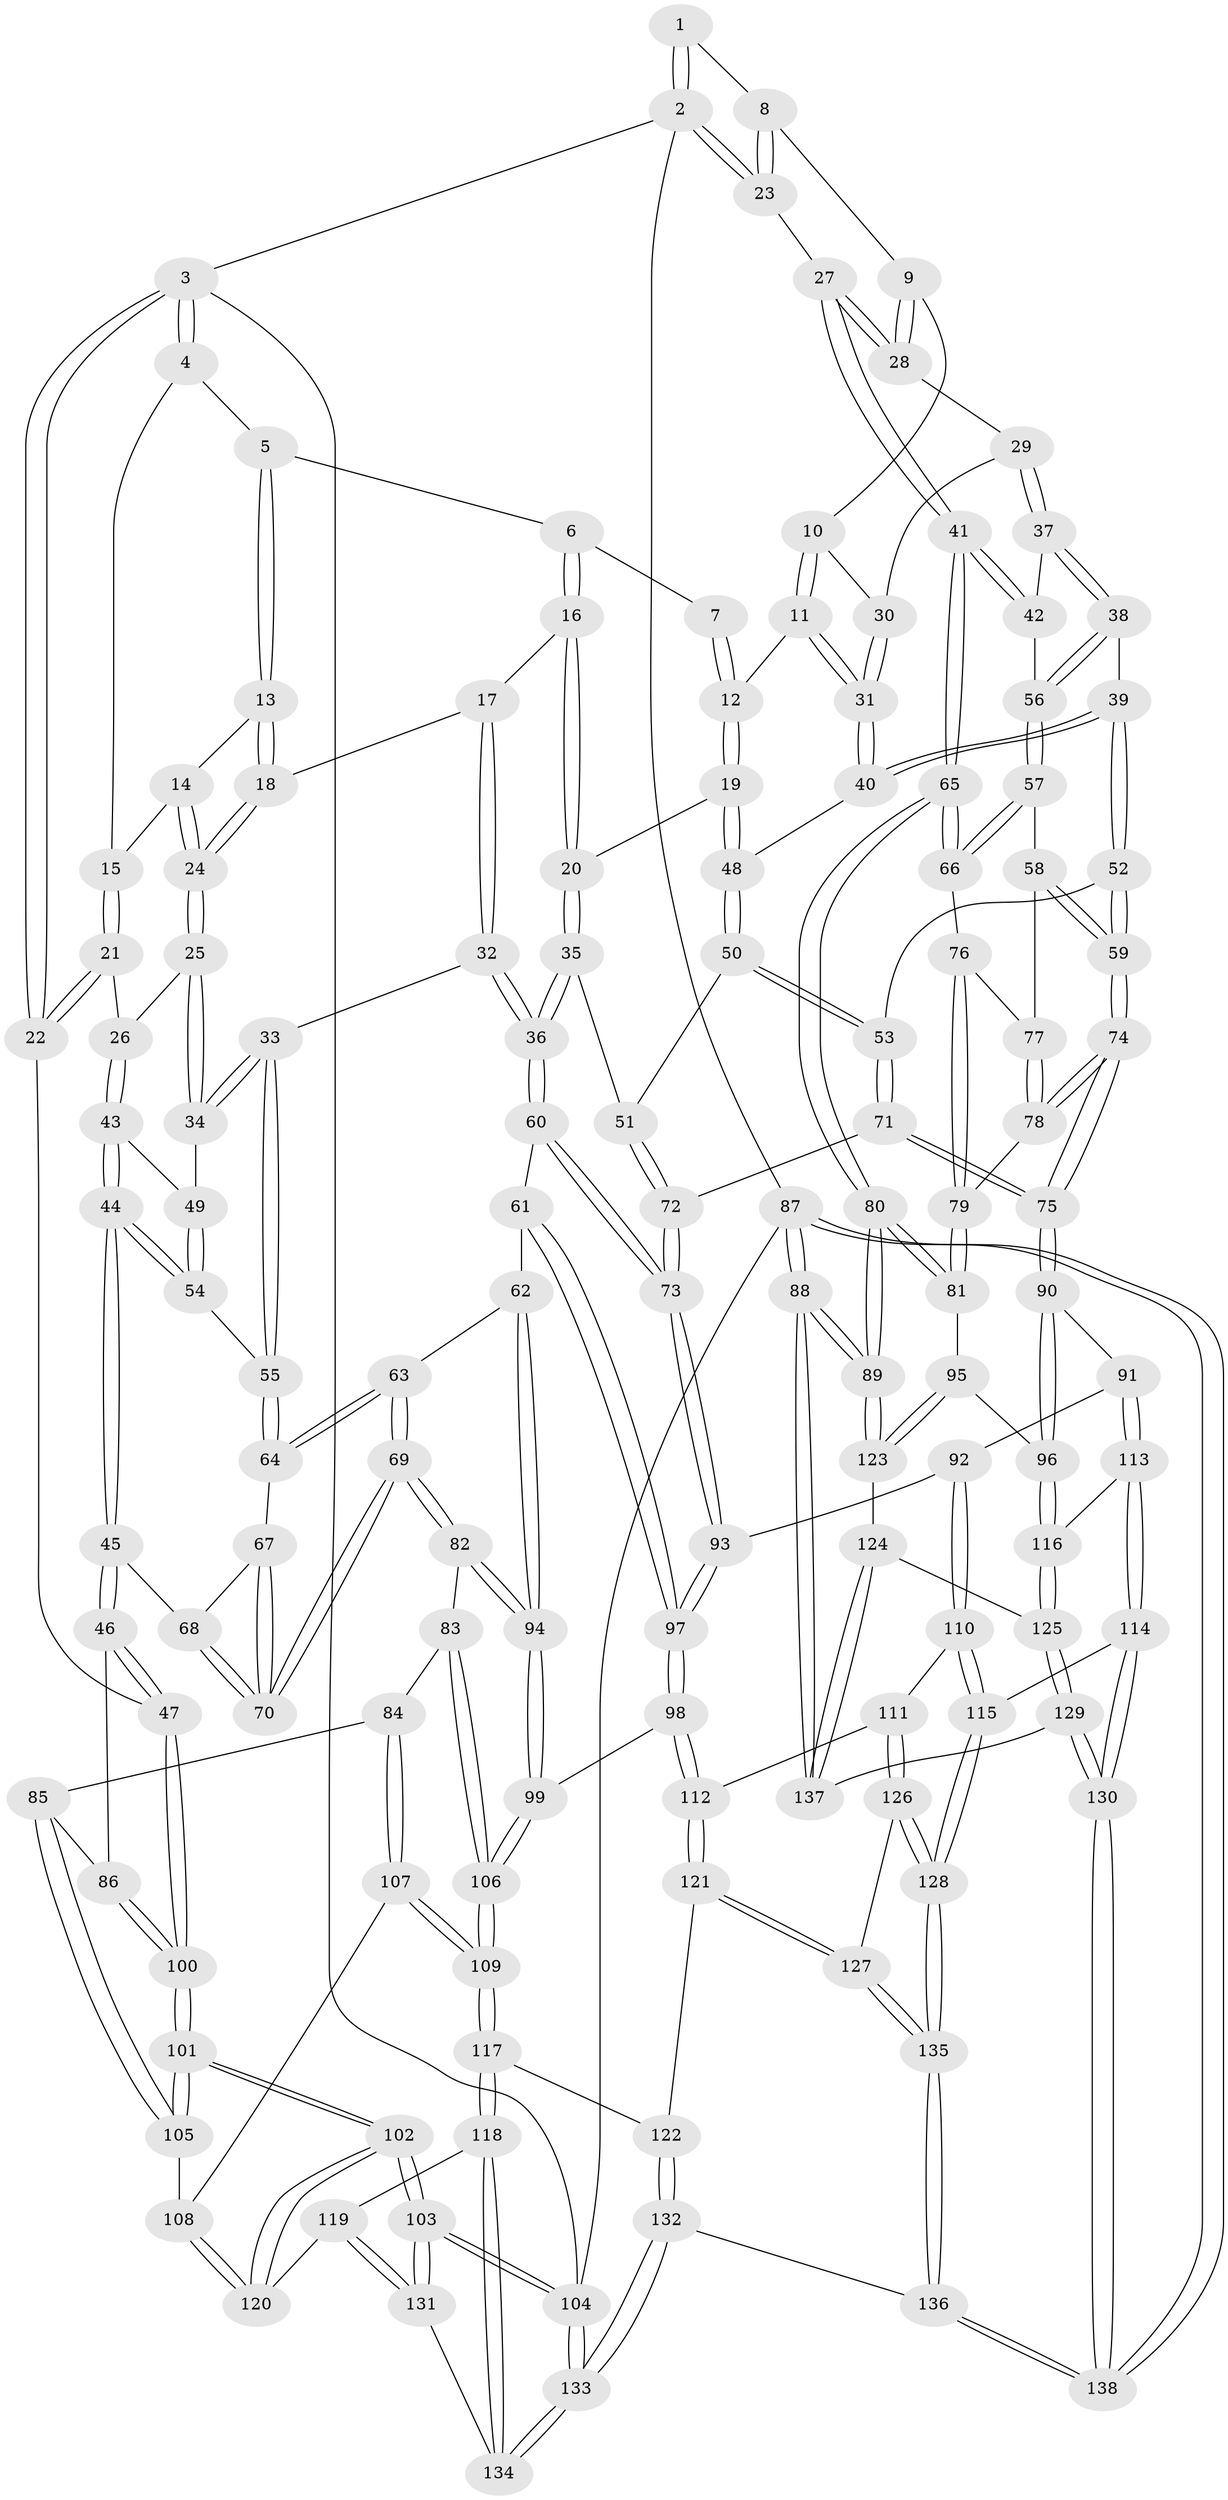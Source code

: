 // coarse degree distribution, {6: 0.17708333333333334, 4: 0.2916666666666667, 5: 0.4375, 3: 0.07291666666666667, 7: 0.010416666666666666, 2: 0.010416666666666666}
// Generated by graph-tools (version 1.1) at 2025/21/03/04/25 18:21:29]
// undirected, 138 vertices, 342 edges
graph export_dot {
graph [start="1"]
  node [color=gray90,style=filled];
  1 [pos="+0.650434753005766+0"];
  2 [pos="+1+0"];
  3 [pos="+0+0"];
  4 [pos="+0.15311806380451276+0"];
  5 [pos="+0.37266280333623764+0"];
  6 [pos="+0.39030458741525087+0"];
  7 [pos="+0.6465225449495386+0"];
  8 [pos="+0.8076237063908825+0.07343055274936638"];
  9 [pos="+0.7776874879160499+0.10564708423147155"];
  10 [pos="+0.7396744463015755+0.1302382593757968"];
  11 [pos="+0.7169675730566363+0.13465726125649372"];
  12 [pos="+0.6673533717871266+0.13740675035914773"];
  13 [pos="+0.32371646801798126+0.06048217780695332"];
  14 [pos="+0.2289665316138466+0.09417011267914775"];
  15 [pos="+0.17800159582335923+0.03936730425386359"];
  16 [pos="+0.4841819960197721+0.1323582570382106"];
  17 [pos="+0.47478282154372536+0.14182081486092504"];
  18 [pos="+0.32610104346715824+0.12148050425935154"];
  19 [pos="+0.6606278736583489+0.14519750865029848"];
  20 [pos="+0.6500088777640918+0.15260406591502024"];
  21 [pos="+0.12136606020679236+0.16252359327837268"];
  22 [pos="+0+0.26060984843972346"];
  23 [pos="+1+0"];
  24 [pos="+0.27363949458786524+0.18722175117716452"];
  25 [pos="+0.27176048513753137+0.1950437098722534"];
  26 [pos="+0.21021833329229284+0.20283946793009805"];
  27 [pos="+1+0"];
  28 [pos="+0.9488785150293387+0.1549113804762535"];
  29 [pos="+0.915649677544324+0.1916210840947264"];
  30 [pos="+0.8535642470453967+0.1961660542418036"];
  31 [pos="+0.8156219788895522+0.25175844145120413"];
  32 [pos="+0.41346103938518425+0.2801693784707867"];
  33 [pos="+0.386211269366363+0.28134068086585673"];
  34 [pos="+0.2747392108653349+0.19896814548187938"];
  35 [pos="+0.6085209963175955+0.33851800470853866"];
  36 [pos="+0.5109899288868971+0.37464352265122003"];
  37 [pos="+0.9080346150375699+0.28953948565092247"];
  38 [pos="+0.8813412537436389+0.3214665387392955"];
  39 [pos="+0.8770458042884568+0.3225653919353585"];
  40 [pos="+0.8141333887181502+0.2612121308939427"];
  41 [pos="+1+0.2950178813014334"];
  42 [pos="+1+0.3049448846891128"];
  43 [pos="+0.18030651976232906+0.2678739851511128"];
  44 [pos="+0.10639686670893557+0.35214361529001353"];
  45 [pos="+0.057353384932493666+0.3775601213223001"];
  46 [pos="+0.02160610974999763+0.370676634563651"];
  47 [pos="+0+0.2656552269174795"];
  48 [pos="+0.7656358890225161+0.2763979912916839"];
  49 [pos="+0.23946795517132935+0.3046277838643931"];
  50 [pos="+0.7459927112200715+0.3598159227861181"];
  51 [pos="+0.6129216327025528+0.3411579942641269"];
  52 [pos="+0.8202560098468761+0.3749521427879752"];
  53 [pos="+0.7777412645095674+0.3845475317928159"];
  54 [pos="+0.24062967371705848+0.3361460792487489"];
  55 [pos="+0.2982410922785031+0.3727760224834118"];
  56 [pos="+0.9276201385350128+0.3696123284665926"];
  57 [pos="+0.9419371692150674+0.39819688017636395"];
  58 [pos="+0.8919084123544768+0.443016986550194"];
  59 [pos="+0.8816466131233373+0.44550996447203545"];
  60 [pos="+0.4924731464960147+0.43828298015232253"];
  61 [pos="+0.39483302247898483+0.48824562992371"];
  62 [pos="+0.3593396344308011+0.483105407918926"];
  63 [pos="+0.3442513662525116+0.4740199135270979"];
  64 [pos="+0.2976964656923431+0.3781935011897778"];
  65 [pos="+1+0.4457316434002434"];
  66 [pos="+1+0.4378165734074499"];
  67 [pos="+0.295285435818999+0.3797931489385272"];
  68 [pos="+0.11356833970227995+0.4238777713112934"];
  69 [pos="+0.19141178547884696+0.5217165451428226"];
  70 [pos="+0.180984215912157+0.49982659047004835"];
  71 [pos="+0.7619860263899259+0.47885948200961415"];
  72 [pos="+0.6692467917044578+0.4742318855343716"];
  73 [pos="+0.5856077251611923+0.5965702777252052"];
  74 [pos="+0.8538850707429922+0.5144521347353376"];
  75 [pos="+0.7977009803697396+0.545337190230825"];
  76 [pos="+0.9665322733278396+0.47115721625539864"];
  77 [pos="+0.9256127569287294+0.46548020966682474"];
  78 [pos="+0.9102479308732055+0.5239159046195181"];
  79 [pos="+0.926387431817728+0.5302971924202612"];
  80 [pos="+1+0.6851523932104969"];
  81 [pos="+1+0.6889197790174064"];
  82 [pos="+0.1902936561657108+0.5701605015567934"];
  83 [pos="+0.18002346877396924+0.5810622854043219"];
  84 [pos="+0.16872666087667718+0.5891953625797505"];
  85 [pos="+0.0990927622691028+0.5999103652991715"];
  86 [pos="+0.049744339670020274+0.551999843918995"];
  87 [pos="+1+1"];
  88 [pos="+1+1"];
  89 [pos="+1+1"];
  90 [pos="+0.7833904886940586+0.6147808207816546"];
  91 [pos="+0.6861074847292775+0.6712840366446677"];
  92 [pos="+0.6630366704989761+0.6627844976800265"];
  93 [pos="+0.5873276189751838+0.609010918335083"];
  94 [pos="+0.28857479201182124+0.6147839898622623"];
  95 [pos="+0.9967358391978645+0.7026440458365817"];
  96 [pos="+0.9734424889069948+0.7024949946970586"];
  97 [pos="+0.4202208081090338+0.6861215126571306"];
  98 [pos="+0.4018010556162514+0.7068521890531196"];
  99 [pos="+0.3655450245455135+0.7093578898740477"];
  100 [pos="+0+0.7234906473894904"];
  101 [pos="+0+0.7478255643269892"];
  102 [pos="+0+0.8155438034438363"];
  103 [pos="+0+1"];
  104 [pos="+0+1"];
  105 [pos="+0+0.7175565603602281"];
  106 [pos="+0.25838588733697654+0.7904496729651802"];
  107 [pos="+0.14362346041019913+0.7327809939767135"];
  108 [pos="+0.06264891942282502+0.7387575100744709"];
  109 [pos="+0.251085497835398+0.7979675007125389"];
  110 [pos="+0.5295479941724993+0.8129249861957378"];
  111 [pos="+0.47491079639843337+0.7941326370781048"];
  112 [pos="+0.4366785510719543+0.7629012327685575"];
  113 [pos="+0.7095688470069204+0.7627279498931522"];
  114 [pos="+0.6102974633582475+0.8993097781284786"];
  115 [pos="+0.6009360067635289+0.8977008169580878"];
  116 [pos="+0.8005207898289912+0.8288367126503889"];
  117 [pos="+0.24650080424206944+0.8234552874872607"];
  118 [pos="+0.14593552138747917+0.8771408693343579"];
  119 [pos="+0.12315678826473143+0.8772142257512723"];
  120 [pos="+0.11326004935517349+0.8699746405712236"];
  121 [pos="+0.38949136970267645+0.9011403801844623"];
  122 [pos="+0.2491690517052939+0.8287596962252115"];
  123 [pos="+0.9181867495141008+0.897389412669572"];
  124 [pos="+0.9092095189945448+0.8985249708482073"];
  125 [pos="+0.8006774777431586+0.8295869397107044"];
  126 [pos="+0.4671632547870729+0.8677219960352669"];
  127 [pos="+0.39640656977835403+0.9169199376227779"];
  128 [pos="+0.5013915805717029+0.9537481176746117"];
  129 [pos="+0.7390936475949046+1"];
  130 [pos="+0.7381418278522159+1"];
  131 [pos="+0.08970033689857138+0.9213488083160979"];
  132 [pos="+0.3132632518926381+1"];
  133 [pos="+0.22962867098386183+1"];
  134 [pos="+0.1945725871450817+1"];
  135 [pos="+0.41875990057870527+1"];
  136 [pos="+0.35190405651340384+1"];
  137 [pos="+0.8762318793889232+0.9417491575937771"];
  138 [pos="+0.753344849683062+1"];
  1 -- 2;
  1 -- 2;
  1 -- 8;
  2 -- 3;
  2 -- 23;
  2 -- 23;
  2 -- 87;
  3 -- 4;
  3 -- 4;
  3 -- 22;
  3 -- 22;
  3 -- 104;
  4 -- 5;
  4 -- 15;
  5 -- 6;
  5 -- 13;
  5 -- 13;
  6 -- 7;
  6 -- 16;
  6 -- 16;
  7 -- 12;
  7 -- 12;
  8 -- 9;
  8 -- 23;
  8 -- 23;
  9 -- 10;
  9 -- 28;
  9 -- 28;
  10 -- 11;
  10 -- 11;
  10 -- 30;
  11 -- 12;
  11 -- 31;
  11 -- 31;
  12 -- 19;
  12 -- 19;
  13 -- 14;
  13 -- 18;
  13 -- 18;
  14 -- 15;
  14 -- 24;
  14 -- 24;
  15 -- 21;
  15 -- 21;
  16 -- 17;
  16 -- 20;
  16 -- 20;
  17 -- 18;
  17 -- 32;
  17 -- 32;
  18 -- 24;
  18 -- 24;
  19 -- 20;
  19 -- 48;
  19 -- 48;
  20 -- 35;
  20 -- 35;
  21 -- 22;
  21 -- 22;
  21 -- 26;
  22 -- 47;
  23 -- 27;
  24 -- 25;
  24 -- 25;
  25 -- 26;
  25 -- 34;
  25 -- 34;
  26 -- 43;
  26 -- 43;
  27 -- 28;
  27 -- 28;
  27 -- 41;
  27 -- 41;
  28 -- 29;
  29 -- 30;
  29 -- 37;
  29 -- 37;
  30 -- 31;
  30 -- 31;
  31 -- 40;
  31 -- 40;
  32 -- 33;
  32 -- 36;
  32 -- 36;
  33 -- 34;
  33 -- 34;
  33 -- 55;
  33 -- 55;
  34 -- 49;
  35 -- 36;
  35 -- 36;
  35 -- 51;
  36 -- 60;
  36 -- 60;
  37 -- 38;
  37 -- 38;
  37 -- 42;
  38 -- 39;
  38 -- 56;
  38 -- 56;
  39 -- 40;
  39 -- 40;
  39 -- 52;
  39 -- 52;
  40 -- 48;
  41 -- 42;
  41 -- 42;
  41 -- 65;
  41 -- 65;
  42 -- 56;
  43 -- 44;
  43 -- 44;
  43 -- 49;
  44 -- 45;
  44 -- 45;
  44 -- 54;
  44 -- 54;
  45 -- 46;
  45 -- 46;
  45 -- 68;
  46 -- 47;
  46 -- 47;
  46 -- 86;
  47 -- 100;
  47 -- 100;
  48 -- 50;
  48 -- 50;
  49 -- 54;
  49 -- 54;
  50 -- 51;
  50 -- 53;
  50 -- 53;
  51 -- 72;
  51 -- 72;
  52 -- 53;
  52 -- 59;
  52 -- 59;
  53 -- 71;
  53 -- 71;
  54 -- 55;
  55 -- 64;
  55 -- 64;
  56 -- 57;
  56 -- 57;
  57 -- 58;
  57 -- 66;
  57 -- 66;
  58 -- 59;
  58 -- 59;
  58 -- 77;
  59 -- 74;
  59 -- 74;
  60 -- 61;
  60 -- 73;
  60 -- 73;
  61 -- 62;
  61 -- 97;
  61 -- 97;
  62 -- 63;
  62 -- 94;
  62 -- 94;
  63 -- 64;
  63 -- 64;
  63 -- 69;
  63 -- 69;
  64 -- 67;
  65 -- 66;
  65 -- 66;
  65 -- 80;
  65 -- 80;
  66 -- 76;
  67 -- 68;
  67 -- 70;
  67 -- 70;
  68 -- 70;
  68 -- 70;
  69 -- 70;
  69 -- 70;
  69 -- 82;
  69 -- 82;
  71 -- 72;
  71 -- 75;
  71 -- 75;
  72 -- 73;
  72 -- 73;
  73 -- 93;
  73 -- 93;
  74 -- 75;
  74 -- 75;
  74 -- 78;
  74 -- 78;
  75 -- 90;
  75 -- 90;
  76 -- 77;
  76 -- 79;
  76 -- 79;
  77 -- 78;
  77 -- 78;
  78 -- 79;
  79 -- 81;
  79 -- 81;
  80 -- 81;
  80 -- 81;
  80 -- 89;
  80 -- 89;
  81 -- 95;
  82 -- 83;
  82 -- 94;
  82 -- 94;
  83 -- 84;
  83 -- 106;
  83 -- 106;
  84 -- 85;
  84 -- 107;
  84 -- 107;
  85 -- 86;
  85 -- 105;
  85 -- 105;
  86 -- 100;
  86 -- 100;
  87 -- 88;
  87 -- 88;
  87 -- 138;
  87 -- 138;
  87 -- 104;
  88 -- 89;
  88 -- 89;
  88 -- 137;
  88 -- 137;
  89 -- 123;
  89 -- 123;
  90 -- 91;
  90 -- 96;
  90 -- 96;
  91 -- 92;
  91 -- 113;
  91 -- 113;
  92 -- 93;
  92 -- 110;
  92 -- 110;
  93 -- 97;
  93 -- 97;
  94 -- 99;
  94 -- 99;
  95 -- 96;
  95 -- 123;
  95 -- 123;
  96 -- 116;
  96 -- 116;
  97 -- 98;
  97 -- 98;
  98 -- 99;
  98 -- 112;
  98 -- 112;
  99 -- 106;
  99 -- 106;
  100 -- 101;
  100 -- 101;
  101 -- 102;
  101 -- 102;
  101 -- 105;
  101 -- 105;
  102 -- 103;
  102 -- 103;
  102 -- 120;
  102 -- 120;
  103 -- 104;
  103 -- 104;
  103 -- 131;
  103 -- 131;
  104 -- 133;
  104 -- 133;
  105 -- 108;
  106 -- 109;
  106 -- 109;
  107 -- 108;
  107 -- 109;
  107 -- 109;
  108 -- 120;
  108 -- 120;
  109 -- 117;
  109 -- 117;
  110 -- 111;
  110 -- 115;
  110 -- 115;
  111 -- 112;
  111 -- 126;
  111 -- 126;
  112 -- 121;
  112 -- 121;
  113 -- 114;
  113 -- 114;
  113 -- 116;
  114 -- 115;
  114 -- 130;
  114 -- 130;
  115 -- 128;
  115 -- 128;
  116 -- 125;
  116 -- 125;
  117 -- 118;
  117 -- 118;
  117 -- 122;
  118 -- 119;
  118 -- 134;
  118 -- 134;
  119 -- 120;
  119 -- 131;
  119 -- 131;
  121 -- 122;
  121 -- 127;
  121 -- 127;
  122 -- 132;
  122 -- 132;
  123 -- 124;
  124 -- 125;
  124 -- 137;
  124 -- 137;
  125 -- 129;
  125 -- 129;
  126 -- 127;
  126 -- 128;
  126 -- 128;
  127 -- 135;
  127 -- 135;
  128 -- 135;
  128 -- 135;
  129 -- 130;
  129 -- 130;
  129 -- 137;
  130 -- 138;
  130 -- 138;
  131 -- 134;
  132 -- 133;
  132 -- 133;
  132 -- 136;
  133 -- 134;
  133 -- 134;
  135 -- 136;
  135 -- 136;
  136 -- 138;
  136 -- 138;
}
